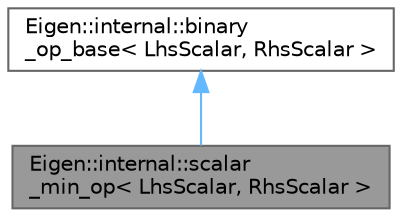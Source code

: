 digraph "Eigen::internal::scalar_min_op&lt; LhsScalar, RhsScalar &gt;"
{
 // LATEX_PDF_SIZE
  bgcolor="transparent";
  edge [fontname=Helvetica,fontsize=10,labelfontname=Helvetica,labelfontsize=10];
  node [fontname=Helvetica,fontsize=10,shape=box,height=0.2,width=0.4];
  Node1 [id="Node000001",label="Eigen::internal::scalar\l_min_op\< LhsScalar, RhsScalar \>",height=0.2,width=0.4,color="gray40", fillcolor="grey60", style="filled", fontcolor="black",tooltip=" "];
  Node2 -> Node1 [id="edge2_Node000001_Node000002",dir="back",color="steelblue1",style="solid",tooltip=" "];
  Node2 [id="Node000002",label="Eigen::internal::binary\l_op_base\< LhsScalar, RhsScalar \>",height=0.2,width=0.4,color="gray40", fillcolor="white", style="filled",URL="$struct_eigen_1_1internal_1_1binary__op__base.html",tooltip=" "];
}
